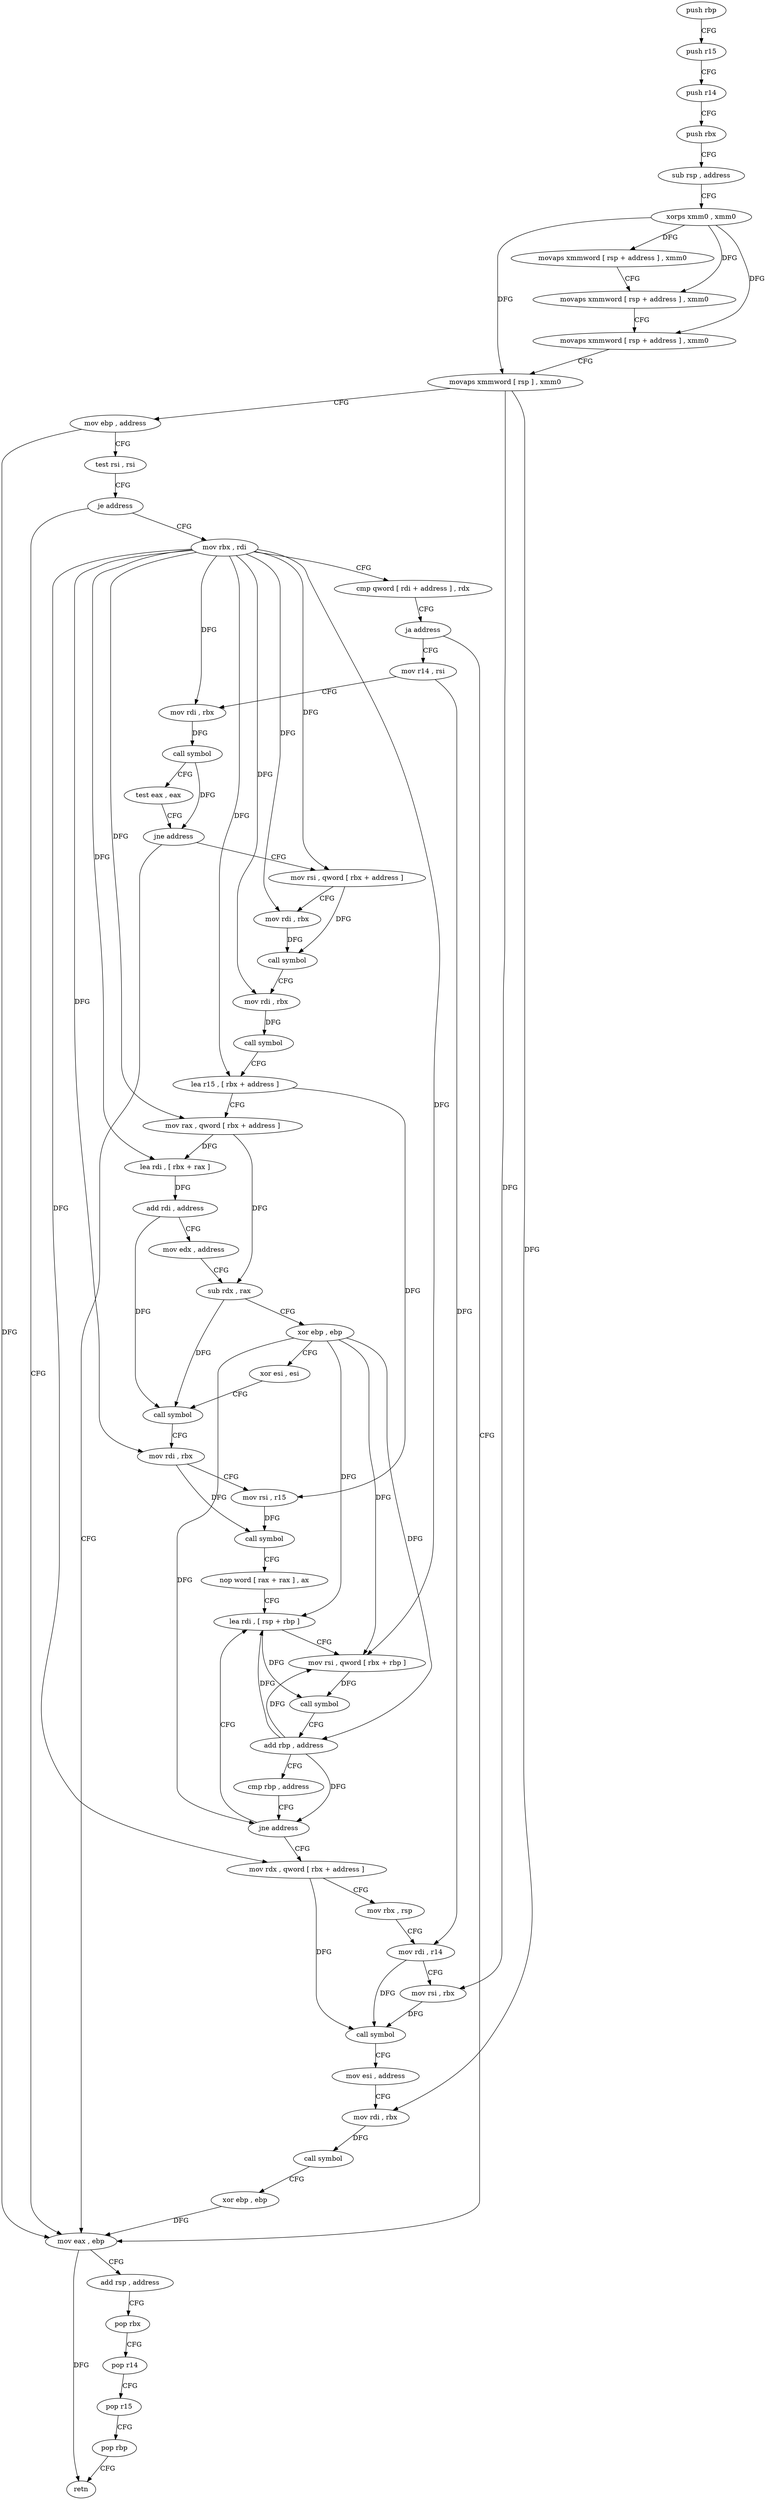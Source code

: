digraph "func" {
"4221872" [label = "push rbp" ]
"4221873" [label = "push r15" ]
"4221875" [label = "push r14" ]
"4221877" [label = "push rbx" ]
"4221878" [label = "sub rsp , address" ]
"4221882" [label = "xorps xmm0 , xmm0" ]
"4221885" [label = "movaps xmmword [ rsp + address ] , xmm0" ]
"4221890" [label = "movaps xmmword [ rsp + address ] , xmm0" ]
"4221895" [label = "movaps xmmword [ rsp + address ] , xmm0" ]
"4221900" [label = "movaps xmmword [ rsp ] , xmm0" ]
"4221904" [label = "mov ebp , address" ]
"4221909" [label = "test rsi , rsi" ]
"4221912" [label = "je address" ]
"4222091" [label = "mov eax , ebp" ]
"4221918" [label = "mov rbx , rdi" ]
"4222093" [label = "add rsp , address" ]
"4222097" [label = "pop rbx" ]
"4222098" [label = "pop r14" ]
"4222100" [label = "pop r15" ]
"4222102" [label = "pop rbp" ]
"4222103" [label = "retn" ]
"4221921" [label = "cmp qword [ rdi + address ] , rdx" ]
"4221928" [label = "ja address" ]
"4221934" [label = "mov r14 , rsi" ]
"4221937" [label = "mov rdi , rbx" ]
"4221940" [label = "call symbol" ]
"4221945" [label = "test eax , eax" ]
"4221947" [label = "jne address" ]
"4221953" [label = "mov rsi , qword [ rbx + address ]" ]
"4221960" [label = "mov rdi , rbx" ]
"4221963" [label = "call symbol" ]
"4221968" [label = "mov rdi , rbx" ]
"4221971" [label = "call symbol" ]
"4221976" [label = "lea r15 , [ rbx + address ]" ]
"4221980" [label = "mov rax , qword [ rbx + address ]" ]
"4221987" [label = "lea rdi , [ rbx + rax ]" ]
"4221991" [label = "add rdi , address" ]
"4221995" [label = "mov edx , address" ]
"4222000" [label = "sub rdx , rax" ]
"4222003" [label = "xor ebp , ebp" ]
"4222005" [label = "xor esi , esi" ]
"4222007" [label = "call symbol" ]
"4222012" [label = "mov rdi , rbx" ]
"4222015" [label = "mov rsi , r15" ]
"4222018" [label = "call symbol" ]
"4222023" [label = "nop word [ rax + rax ] , ax" ]
"4222032" [label = "lea rdi , [ rsp + rbp ]" ]
"4222036" [label = "mov rsi , qword [ rbx + rbp ]" ]
"4222040" [label = "call symbol" ]
"4222045" [label = "add rbp , address" ]
"4222049" [label = "cmp rbp , address" ]
"4222053" [label = "jne address" ]
"4222055" [label = "mov rdx , qword [ rbx + address ]" ]
"4222062" [label = "mov rbx , rsp" ]
"4222065" [label = "mov rdi , r14" ]
"4222068" [label = "mov rsi , rbx" ]
"4222071" [label = "call symbol" ]
"4222076" [label = "mov esi , address" ]
"4222081" [label = "mov rdi , rbx" ]
"4222084" [label = "call symbol" ]
"4222089" [label = "xor ebp , ebp" ]
"4221872" -> "4221873" [ label = "CFG" ]
"4221873" -> "4221875" [ label = "CFG" ]
"4221875" -> "4221877" [ label = "CFG" ]
"4221877" -> "4221878" [ label = "CFG" ]
"4221878" -> "4221882" [ label = "CFG" ]
"4221882" -> "4221885" [ label = "DFG" ]
"4221882" -> "4221890" [ label = "DFG" ]
"4221882" -> "4221895" [ label = "DFG" ]
"4221882" -> "4221900" [ label = "DFG" ]
"4221885" -> "4221890" [ label = "CFG" ]
"4221890" -> "4221895" [ label = "CFG" ]
"4221895" -> "4221900" [ label = "CFG" ]
"4221900" -> "4221904" [ label = "CFG" ]
"4221900" -> "4222068" [ label = "DFG" ]
"4221900" -> "4222081" [ label = "DFG" ]
"4221904" -> "4221909" [ label = "CFG" ]
"4221904" -> "4222091" [ label = "DFG" ]
"4221909" -> "4221912" [ label = "CFG" ]
"4221912" -> "4222091" [ label = "CFG" ]
"4221912" -> "4221918" [ label = "CFG" ]
"4222091" -> "4222093" [ label = "CFG" ]
"4222091" -> "4222103" [ label = "DFG" ]
"4221918" -> "4221921" [ label = "CFG" ]
"4221918" -> "4221937" [ label = "DFG" ]
"4221918" -> "4221953" [ label = "DFG" ]
"4221918" -> "4221960" [ label = "DFG" ]
"4221918" -> "4221968" [ label = "DFG" ]
"4221918" -> "4221976" [ label = "DFG" ]
"4221918" -> "4221980" [ label = "DFG" ]
"4221918" -> "4221987" [ label = "DFG" ]
"4221918" -> "4222012" [ label = "DFG" ]
"4221918" -> "4222036" [ label = "DFG" ]
"4221918" -> "4222055" [ label = "DFG" ]
"4222093" -> "4222097" [ label = "CFG" ]
"4222097" -> "4222098" [ label = "CFG" ]
"4222098" -> "4222100" [ label = "CFG" ]
"4222100" -> "4222102" [ label = "CFG" ]
"4222102" -> "4222103" [ label = "CFG" ]
"4221921" -> "4221928" [ label = "CFG" ]
"4221928" -> "4222091" [ label = "CFG" ]
"4221928" -> "4221934" [ label = "CFG" ]
"4221934" -> "4221937" [ label = "CFG" ]
"4221934" -> "4222065" [ label = "DFG" ]
"4221937" -> "4221940" [ label = "DFG" ]
"4221940" -> "4221945" [ label = "CFG" ]
"4221940" -> "4221947" [ label = "DFG" ]
"4221945" -> "4221947" [ label = "CFG" ]
"4221947" -> "4222091" [ label = "CFG" ]
"4221947" -> "4221953" [ label = "CFG" ]
"4221953" -> "4221960" [ label = "CFG" ]
"4221953" -> "4221963" [ label = "DFG" ]
"4221960" -> "4221963" [ label = "DFG" ]
"4221963" -> "4221968" [ label = "CFG" ]
"4221968" -> "4221971" [ label = "DFG" ]
"4221971" -> "4221976" [ label = "CFG" ]
"4221976" -> "4221980" [ label = "CFG" ]
"4221976" -> "4222015" [ label = "DFG" ]
"4221980" -> "4221987" [ label = "DFG" ]
"4221980" -> "4222000" [ label = "DFG" ]
"4221987" -> "4221991" [ label = "DFG" ]
"4221991" -> "4221995" [ label = "CFG" ]
"4221991" -> "4222007" [ label = "DFG" ]
"4221995" -> "4222000" [ label = "CFG" ]
"4222000" -> "4222003" [ label = "CFG" ]
"4222000" -> "4222007" [ label = "DFG" ]
"4222003" -> "4222005" [ label = "CFG" ]
"4222003" -> "4222032" [ label = "DFG" ]
"4222003" -> "4222036" [ label = "DFG" ]
"4222003" -> "4222045" [ label = "DFG" ]
"4222003" -> "4222053" [ label = "DFG" ]
"4222005" -> "4222007" [ label = "CFG" ]
"4222007" -> "4222012" [ label = "CFG" ]
"4222012" -> "4222015" [ label = "CFG" ]
"4222012" -> "4222018" [ label = "DFG" ]
"4222015" -> "4222018" [ label = "DFG" ]
"4222018" -> "4222023" [ label = "CFG" ]
"4222023" -> "4222032" [ label = "CFG" ]
"4222032" -> "4222036" [ label = "CFG" ]
"4222032" -> "4222040" [ label = "DFG" ]
"4222036" -> "4222040" [ label = "DFG" ]
"4222040" -> "4222045" [ label = "CFG" ]
"4222045" -> "4222049" [ label = "CFG" ]
"4222045" -> "4222032" [ label = "DFG" ]
"4222045" -> "4222036" [ label = "DFG" ]
"4222045" -> "4222053" [ label = "DFG" ]
"4222049" -> "4222053" [ label = "CFG" ]
"4222053" -> "4222032" [ label = "CFG" ]
"4222053" -> "4222055" [ label = "CFG" ]
"4222055" -> "4222062" [ label = "CFG" ]
"4222055" -> "4222071" [ label = "DFG" ]
"4222062" -> "4222065" [ label = "CFG" ]
"4222065" -> "4222068" [ label = "CFG" ]
"4222065" -> "4222071" [ label = "DFG" ]
"4222068" -> "4222071" [ label = "DFG" ]
"4222071" -> "4222076" [ label = "CFG" ]
"4222076" -> "4222081" [ label = "CFG" ]
"4222081" -> "4222084" [ label = "DFG" ]
"4222084" -> "4222089" [ label = "CFG" ]
"4222089" -> "4222091" [ label = "DFG" ]
}
